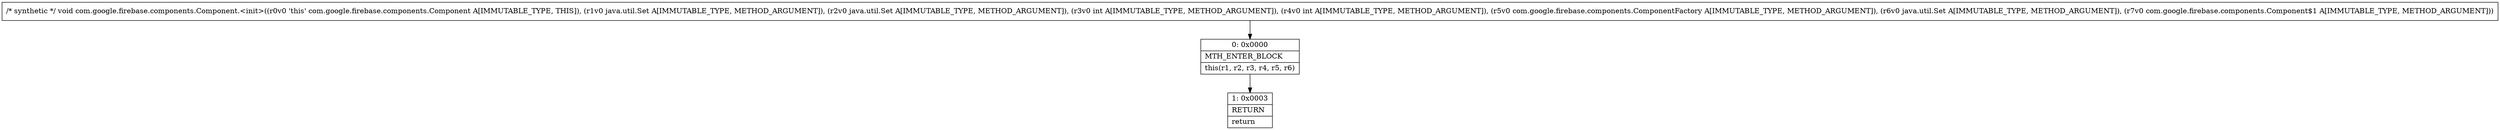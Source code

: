 digraph "CFG forcom.google.firebase.components.Component.\<init\>(Ljava\/util\/Set;Ljava\/util\/Set;IILcom\/google\/firebase\/components\/ComponentFactory;Ljava\/util\/Set;Lcom\/google\/firebase\/components\/Component$1;)V" {
Node_0 [shape=record,label="{0\:\ 0x0000|MTH_ENTER_BLOCK\l|this(r1, r2, r3, r4, r5, r6)\l}"];
Node_1 [shape=record,label="{1\:\ 0x0003|RETURN\l|return\l}"];
MethodNode[shape=record,label="{\/* synthetic *\/ void com.google.firebase.components.Component.\<init\>((r0v0 'this' com.google.firebase.components.Component A[IMMUTABLE_TYPE, THIS]), (r1v0 java.util.Set A[IMMUTABLE_TYPE, METHOD_ARGUMENT]), (r2v0 java.util.Set A[IMMUTABLE_TYPE, METHOD_ARGUMENT]), (r3v0 int A[IMMUTABLE_TYPE, METHOD_ARGUMENT]), (r4v0 int A[IMMUTABLE_TYPE, METHOD_ARGUMENT]), (r5v0 com.google.firebase.components.ComponentFactory A[IMMUTABLE_TYPE, METHOD_ARGUMENT]), (r6v0 java.util.Set A[IMMUTABLE_TYPE, METHOD_ARGUMENT]), (r7v0 com.google.firebase.components.Component$1 A[IMMUTABLE_TYPE, METHOD_ARGUMENT])) }"];
MethodNode -> Node_0;
Node_0 -> Node_1;
}

